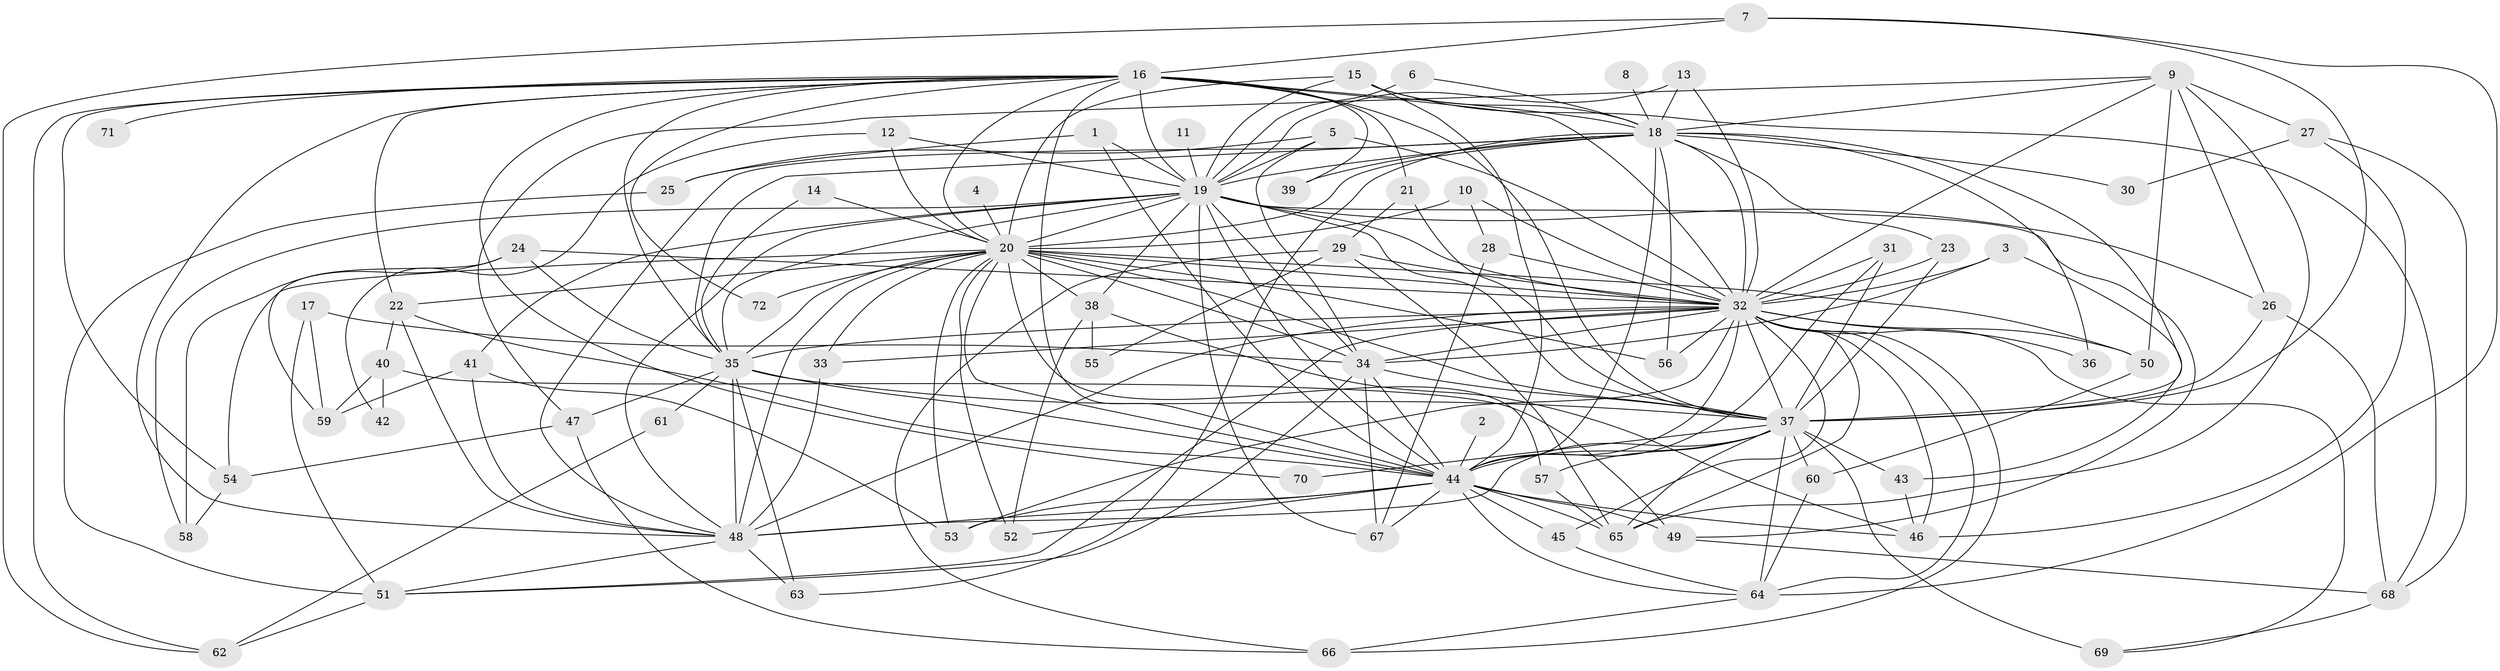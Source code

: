// original degree distribution, {29: 0.02097902097902098, 25: 0.013986013986013986, 18: 0.006993006993006993, 17: 0.006993006993006993, 23: 0.006993006993006993, 27: 0.006993006993006993, 22: 0.006993006993006993, 9: 0.006993006993006993, 3: 0.20279720279720279, 7: 0.013986013986013986, 4: 0.1258741258741259, 6: 0.02097902097902098, 2: 0.5174825174825175, 5: 0.04195804195804196}
// Generated by graph-tools (version 1.1) at 2025/01/03/09/25 03:01:35]
// undirected, 72 vertices, 200 edges
graph export_dot {
graph [start="1"]
  node [color=gray90,style=filled];
  1;
  2;
  3;
  4;
  5;
  6;
  7;
  8;
  9;
  10;
  11;
  12;
  13;
  14;
  15;
  16;
  17;
  18;
  19;
  20;
  21;
  22;
  23;
  24;
  25;
  26;
  27;
  28;
  29;
  30;
  31;
  32;
  33;
  34;
  35;
  36;
  37;
  38;
  39;
  40;
  41;
  42;
  43;
  44;
  45;
  46;
  47;
  48;
  49;
  50;
  51;
  52;
  53;
  54;
  55;
  56;
  57;
  58;
  59;
  60;
  61;
  62;
  63;
  64;
  65;
  66;
  67;
  68;
  69;
  70;
  71;
  72;
  1 -- 19 [weight=1.0];
  1 -- 25 [weight=1.0];
  1 -- 44 [weight=1.0];
  2 -- 44 [weight=1.0];
  3 -- 32 [weight=1.0];
  3 -- 34 [weight=1.0];
  3 -- 43 [weight=1.0];
  4 -- 20 [weight=1.0];
  5 -- 19 [weight=1.0];
  5 -- 25 [weight=1.0];
  5 -- 32 [weight=1.0];
  5 -- 34 [weight=1.0];
  6 -- 18 [weight=1.0];
  6 -- 19 [weight=2.0];
  7 -- 16 [weight=1.0];
  7 -- 37 [weight=1.0];
  7 -- 62 [weight=1.0];
  7 -- 64 [weight=1.0];
  8 -- 18 [weight=1.0];
  9 -- 18 [weight=1.0];
  9 -- 26 [weight=1.0];
  9 -- 27 [weight=1.0];
  9 -- 32 [weight=1.0];
  9 -- 47 [weight=1.0];
  9 -- 50 [weight=1.0];
  9 -- 65 [weight=1.0];
  10 -- 20 [weight=1.0];
  10 -- 28 [weight=1.0];
  10 -- 32 [weight=1.0];
  11 -- 19 [weight=1.0];
  12 -- 19 [weight=1.0];
  12 -- 20 [weight=1.0];
  12 -- 42 [weight=1.0];
  13 -- 18 [weight=1.0];
  13 -- 19 [weight=1.0];
  13 -- 32 [weight=1.0];
  14 -- 20 [weight=1.0];
  14 -- 35 [weight=1.0];
  15 -- 18 [weight=1.0];
  15 -- 19 [weight=1.0];
  15 -- 20 [weight=1.0];
  15 -- 44 [weight=1.0];
  15 -- 68 [weight=1.0];
  16 -- 18 [weight=1.0];
  16 -- 19 [weight=2.0];
  16 -- 20 [weight=1.0];
  16 -- 21 [weight=1.0];
  16 -- 22 [weight=1.0];
  16 -- 32 [weight=3.0];
  16 -- 35 [weight=1.0];
  16 -- 37 [weight=2.0];
  16 -- 39 [weight=1.0];
  16 -- 44 [weight=1.0];
  16 -- 48 [weight=1.0];
  16 -- 54 [weight=1.0];
  16 -- 62 [weight=1.0];
  16 -- 70 [weight=1.0];
  16 -- 71 [weight=1.0];
  16 -- 72 [weight=1.0];
  17 -- 34 [weight=1.0];
  17 -- 51 [weight=1.0];
  17 -- 59 [weight=1.0];
  18 -- 19 [weight=2.0];
  18 -- 20 [weight=1.0];
  18 -- 23 [weight=1.0];
  18 -- 30 [weight=1.0];
  18 -- 32 [weight=2.0];
  18 -- 35 [weight=1.0];
  18 -- 36 [weight=1.0];
  18 -- 37 [weight=1.0];
  18 -- 39 [weight=1.0];
  18 -- 44 [weight=2.0];
  18 -- 48 [weight=2.0];
  18 -- 56 [weight=1.0];
  18 -- 63 [weight=1.0];
  19 -- 20 [weight=1.0];
  19 -- 26 [weight=1.0];
  19 -- 32 [weight=2.0];
  19 -- 34 [weight=1.0];
  19 -- 35 [weight=1.0];
  19 -- 37 [weight=1.0];
  19 -- 38 [weight=1.0];
  19 -- 41 [weight=1.0];
  19 -- 44 [weight=1.0];
  19 -- 48 [weight=1.0];
  19 -- 49 [weight=1.0];
  19 -- 58 [weight=1.0];
  19 -- 67 [weight=1.0];
  20 -- 22 [weight=1.0];
  20 -- 32 [weight=3.0];
  20 -- 33 [weight=1.0];
  20 -- 34 [weight=1.0];
  20 -- 35 [weight=1.0];
  20 -- 37 [weight=1.0];
  20 -- 38 [weight=1.0];
  20 -- 44 [weight=1.0];
  20 -- 48 [weight=1.0];
  20 -- 50 [weight=2.0];
  20 -- 52 [weight=1.0];
  20 -- 53 [weight=1.0];
  20 -- 54 [weight=1.0];
  20 -- 56 [weight=1.0];
  20 -- 57 [weight=1.0];
  20 -- 72 [weight=1.0];
  21 -- 29 [weight=1.0];
  21 -- 37 [weight=1.0];
  22 -- 40 [weight=1.0];
  22 -- 44 [weight=1.0];
  22 -- 48 [weight=1.0];
  23 -- 32 [weight=1.0];
  23 -- 37 [weight=1.0];
  24 -- 32 [weight=1.0];
  24 -- 35 [weight=1.0];
  24 -- 58 [weight=1.0];
  24 -- 59 [weight=1.0];
  25 -- 51 [weight=1.0];
  26 -- 37 [weight=1.0];
  26 -- 68 [weight=1.0];
  27 -- 30 [weight=1.0];
  27 -- 46 [weight=1.0];
  27 -- 68 [weight=1.0];
  28 -- 32 [weight=1.0];
  28 -- 67 [weight=1.0];
  29 -- 32 [weight=1.0];
  29 -- 55 [weight=1.0];
  29 -- 65 [weight=1.0];
  29 -- 66 [weight=1.0];
  31 -- 32 [weight=1.0];
  31 -- 37 [weight=1.0];
  31 -- 44 [weight=1.0];
  32 -- 33 [weight=1.0];
  32 -- 34 [weight=1.0];
  32 -- 35 [weight=3.0];
  32 -- 36 [weight=1.0];
  32 -- 37 [weight=4.0];
  32 -- 44 [weight=3.0];
  32 -- 45 [weight=1.0];
  32 -- 46 [weight=2.0];
  32 -- 48 [weight=2.0];
  32 -- 50 [weight=1.0];
  32 -- 51 [weight=1.0];
  32 -- 53 [weight=1.0];
  32 -- 56 [weight=1.0];
  32 -- 64 [weight=2.0];
  32 -- 65 [weight=2.0];
  32 -- 66 [weight=1.0];
  32 -- 69 [weight=1.0];
  33 -- 48 [weight=1.0];
  34 -- 37 [weight=1.0];
  34 -- 44 [weight=1.0];
  34 -- 51 [weight=1.0];
  34 -- 67 [weight=1.0];
  35 -- 37 [weight=2.0];
  35 -- 44 [weight=1.0];
  35 -- 47 [weight=1.0];
  35 -- 48 [weight=1.0];
  35 -- 61 [weight=2.0];
  35 -- 63 [weight=1.0];
  37 -- 43 [weight=1.0];
  37 -- 44 [weight=1.0];
  37 -- 48 [weight=2.0];
  37 -- 57 [weight=2.0];
  37 -- 60 [weight=1.0];
  37 -- 64 [weight=1.0];
  37 -- 65 [weight=1.0];
  37 -- 69 [weight=2.0];
  37 -- 70 [weight=1.0];
  38 -- 46 [weight=1.0];
  38 -- 52 [weight=1.0];
  38 -- 55 [weight=1.0];
  40 -- 42 [weight=1.0];
  40 -- 49 [weight=1.0];
  40 -- 59 [weight=1.0];
  41 -- 48 [weight=2.0];
  41 -- 53 [weight=1.0];
  41 -- 59 [weight=1.0];
  43 -- 46 [weight=1.0];
  44 -- 45 [weight=1.0];
  44 -- 46 [weight=1.0];
  44 -- 48 [weight=1.0];
  44 -- 49 [weight=1.0];
  44 -- 52 [weight=1.0];
  44 -- 53 [weight=1.0];
  44 -- 64 [weight=1.0];
  44 -- 65 [weight=1.0];
  44 -- 67 [weight=1.0];
  45 -- 64 [weight=1.0];
  47 -- 54 [weight=1.0];
  47 -- 66 [weight=1.0];
  48 -- 51 [weight=1.0];
  48 -- 63 [weight=1.0];
  49 -- 68 [weight=1.0];
  50 -- 60 [weight=1.0];
  51 -- 62 [weight=1.0];
  54 -- 58 [weight=1.0];
  57 -- 65 [weight=1.0];
  60 -- 64 [weight=1.0];
  61 -- 62 [weight=1.0];
  64 -- 66 [weight=1.0];
  68 -- 69 [weight=1.0];
}
